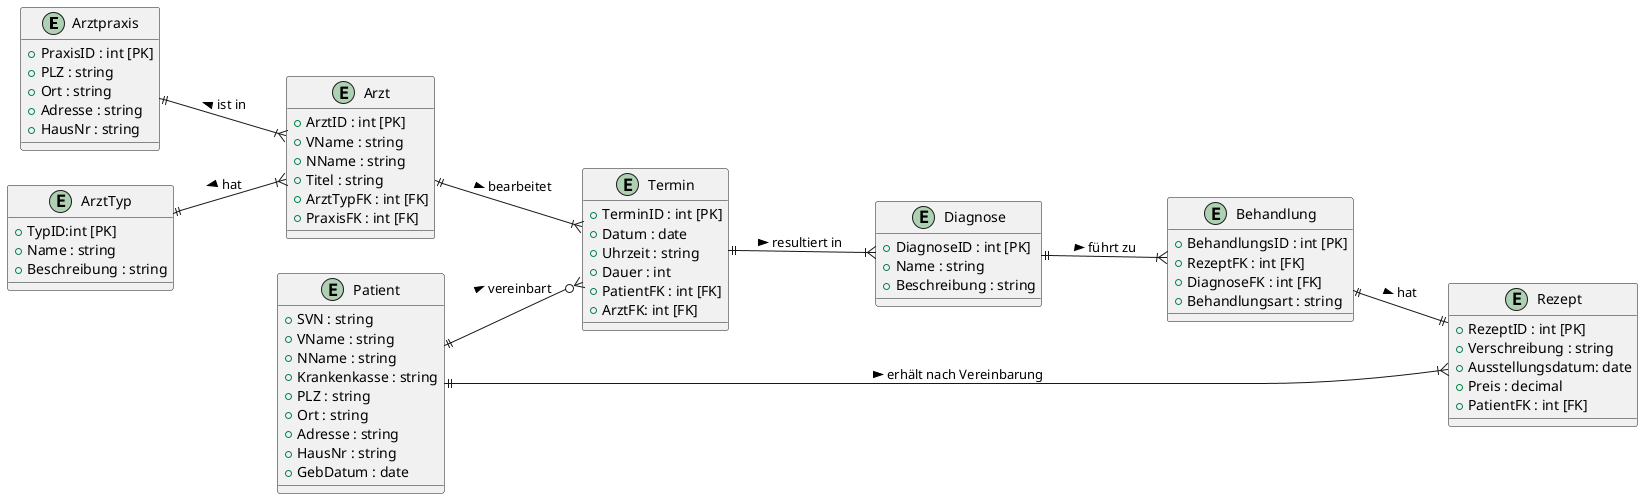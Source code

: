 @startuml
!define ENTITY entity
!define PK [PK]
!define FK [FK]

left to right direction

' Entities
ENTITY "Arztpraxis" as ArztPraxis {
  + PraxisID : int PK
  + PLZ : string
  + Ort : string
  + Adresse : string
  + HausNr : string
}

ENTITY "Arzt" as Arzt {
  + ArztID : int PK
  + VName : string
  + NName : string
  + Titel : string
  + ArztTypFK : int FK
  + PraxisFK : int FK
}

ENTITY "Patient" as Patient {
  + SVN : string
  + VName : string
  + NName : string
  + Krankenkasse : string
  + PLZ : string
  + Ort : string
  + Adresse : string
  + HausNr : string
  + GebDatum : date
}

ENTITY "Termin" as Termin {
  + TerminID : int PK
  + Datum : date
  + Uhrzeit : string
  + Dauer : int
  + PatientFK : int FK
  + ArztFK: int FK
}

ENTITY "Rezept" as Rezept {
  + RezeptID : int PK
  + Verschreibung : string
  + Ausstellungsdatum: date
  + Preis : decimal
  + PatientFK : int FK
}

ENTITY "Diagnose" as Diagnose {
  + DiagnoseID : int PK
  + Name : string
  + Beschreibung : string
}

ENTITY "ArztTyp" as ArztTyp {
  + TypID:int PK
  + Name : string
  + Beschreibung : string
}

ENTITY "Behandlung" as Behandlung {
    + BehandlungsID : int PK
    + RezeptFK : int FK
    + DiagnoseFK : int FK
    + Behandlungsart : string
}

' Relationships
Arzt        ||--|{ Termin       : bearbeitet >
ArztPraxis  ||--|{ Arzt         : ist in <
ArztTyp     ||--|{ Arzt         : hat <
Behandlung  ||--|| Rezept       : hat >
Diagnose    ||--|{ Behandlung   : führt zu >
Patient     ||--o{ Termin       : vereinbart >
Patient     ||--|{ Rezept       : erhält nach Vereinbarung >
Termin      ||--|{ Diagnose     : resultiert in >

@enduml
